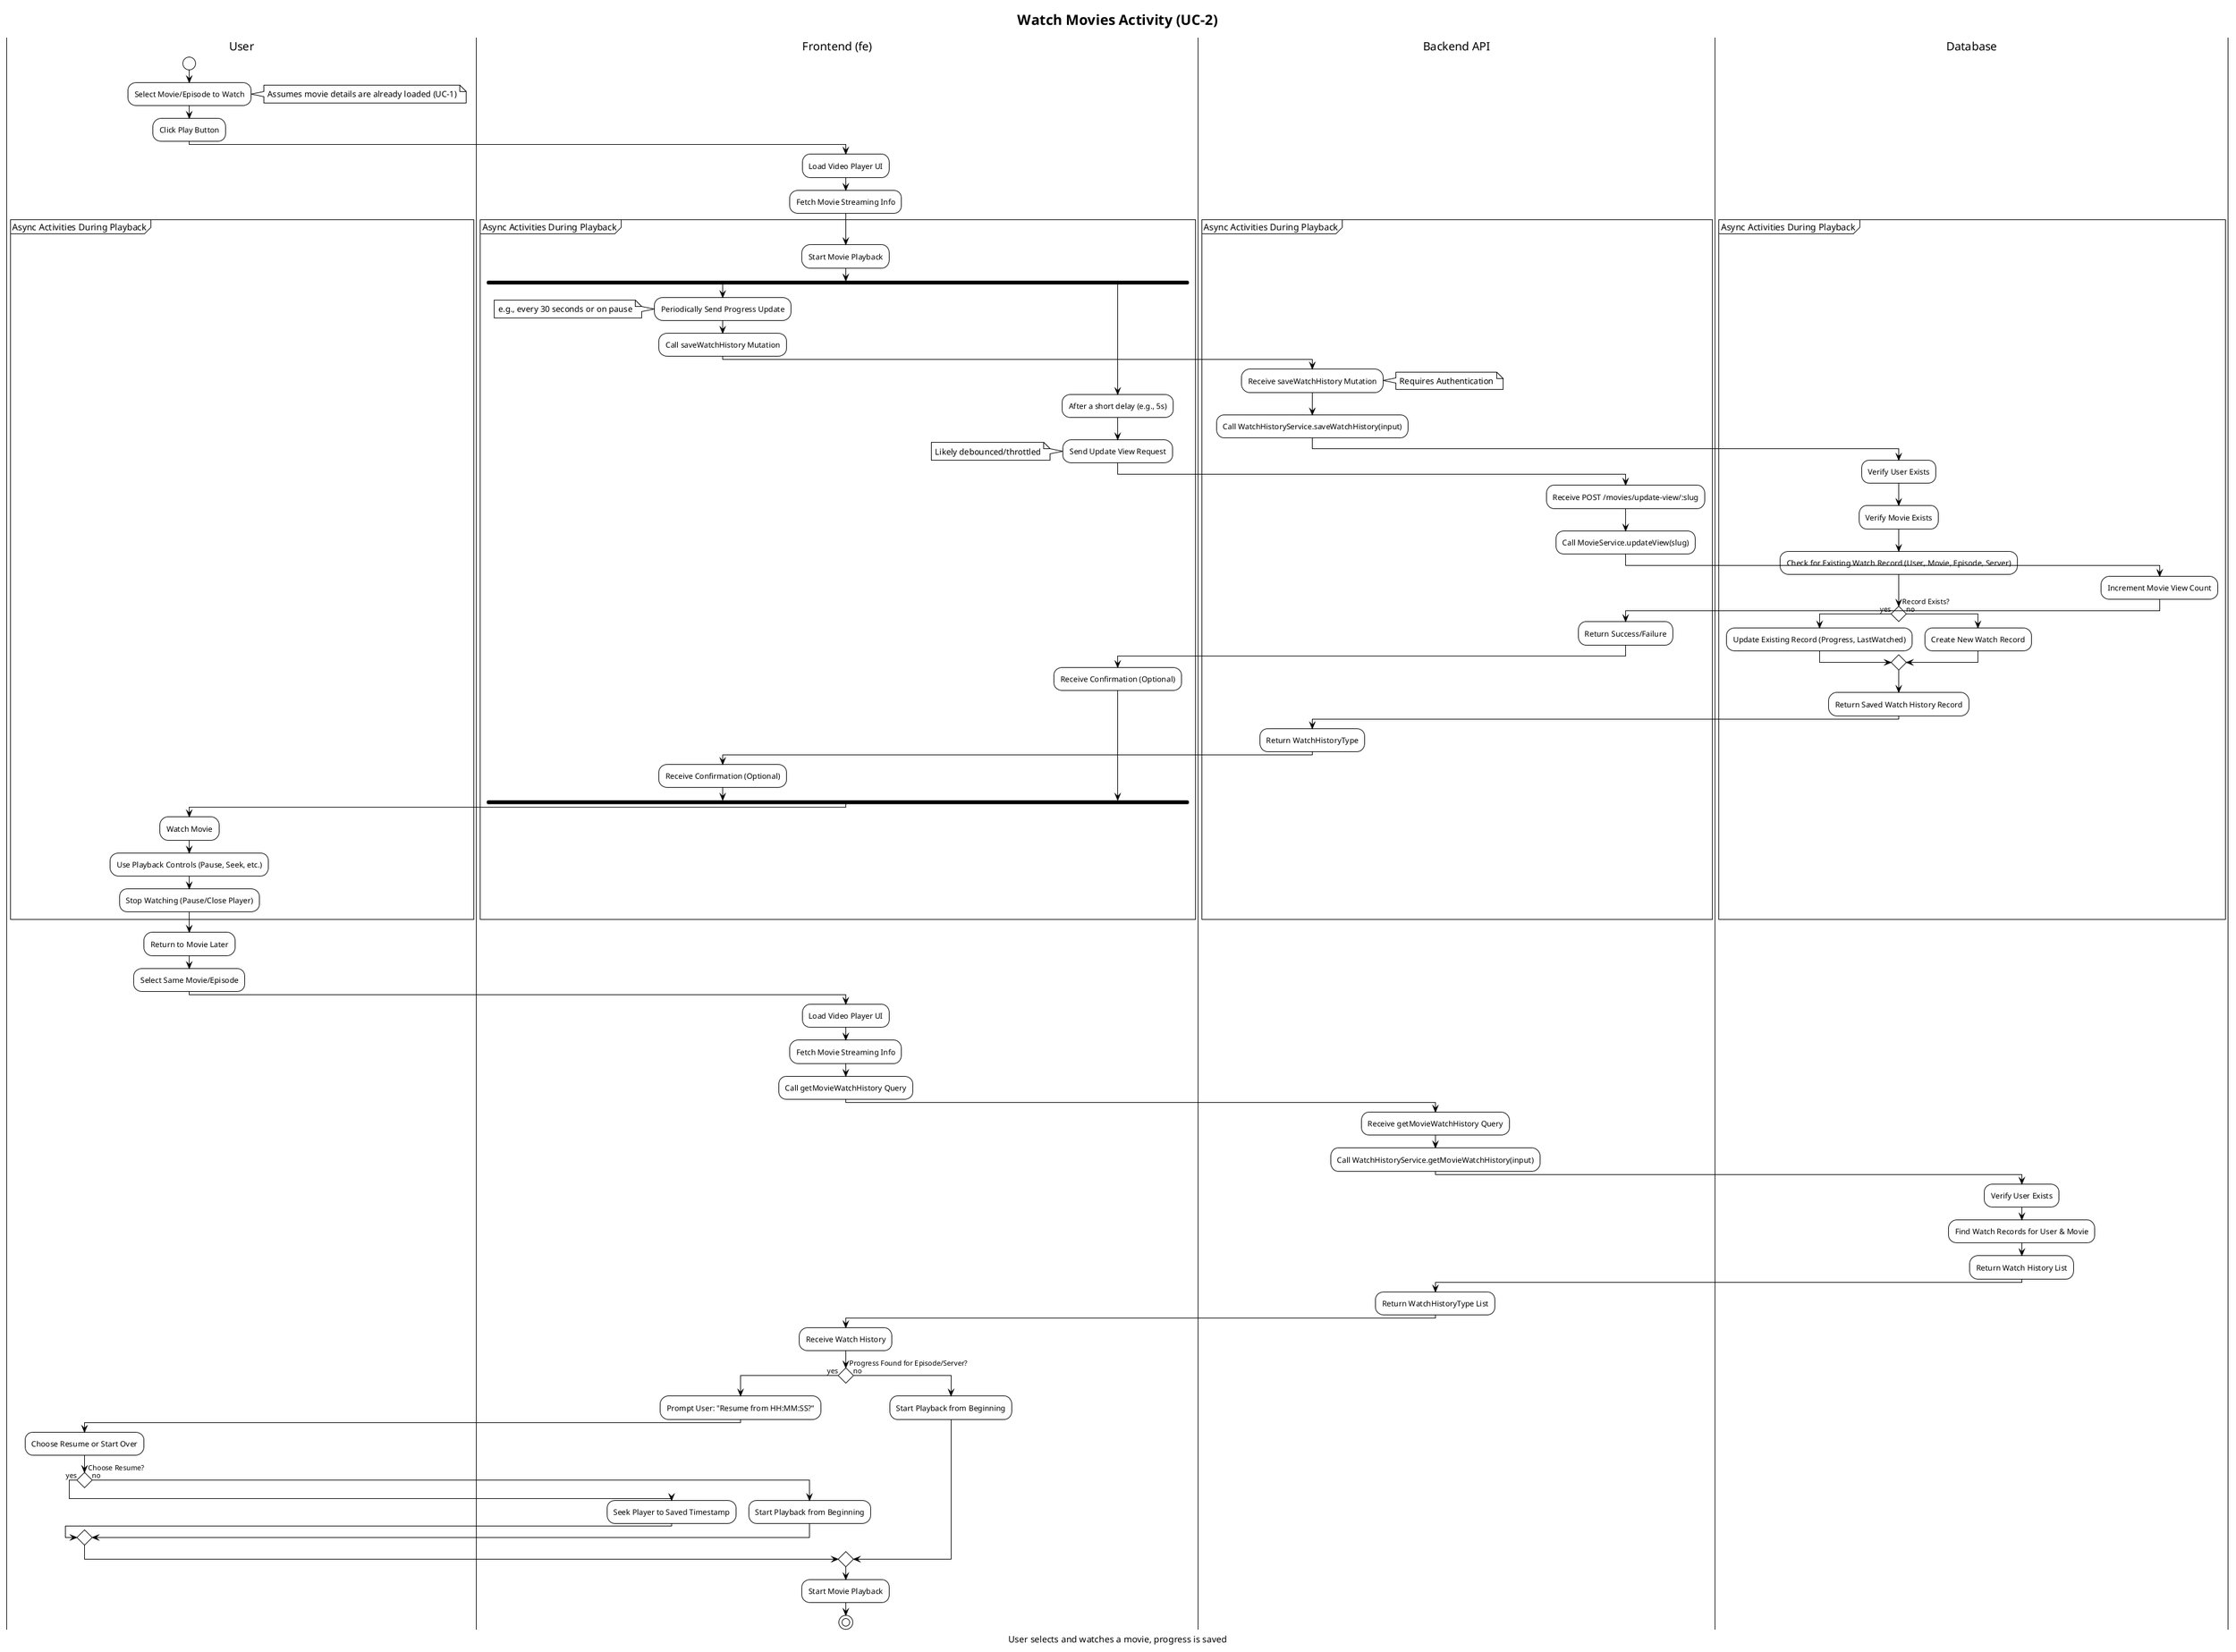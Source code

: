 @startuml UC-2 Watch Movies Activity Diagram
!theme plain
skinparam ConditionStyle diamond

title Watch Movies Activity (UC-2)
caption User selects and watches a movie, progress is saved

|User|
start
:Select Movie/Episode to Watch;
note right: Assumes movie details are already loaded (UC-1)
:Click Play Button;

|Frontend (fe)|
:Load Video Player UI;
:Fetch Movie Streaming Info;

partition "Async Activities During Playback" {
  |Frontend (fe)|
  :Start Movie Playback;

  fork
    |Frontend (fe)|
    :Periodically Send Progress Update;
    note left: e.g., every 30 seconds or on pause
    :Call saveWatchHistory Mutation;

    |Backend API|
    :Receive saveWatchHistory Mutation;
    note right: Requires Authentication
    :Call WatchHistoryService.saveWatchHistory(input);
    |Database|
    :Verify User Exists;
    :Verify Movie Exists;
    :Check for Existing Watch Record (User, Movie, Episode, Server);
    if (Record Exists?) then (yes)
      :Update Existing Record (Progress, LastWatched);
    else (no)
      :Create New Watch Record;
    endif
    :Return Saved Watch History Record;
    |Backend API|
    :Return WatchHistoryType;

    |Frontend (fe)|
    :Receive Confirmation (Optional);

  fork again
    |Frontend (fe)|
    :After a short delay (e.g., 5s);
    :Send Update View Request;
    note left: Likely debounced/throttled

    |Backend API|
    :Receive POST /movies/update-view/:slug;
    :Call MovieService.updateView(slug);
    |Database|
    :Increment Movie View Count;
    |Backend API|
    :Return Success/Failure;

    |Frontend (fe)|
    :Receive Confirmation (Optional);
  end fork

  |User|
  :Watch Movie;
  :Use Playback Controls (Pause, Seek, etc.);
  :Stop Watching (Pause/Close Player);

}

|User|
:Return to Movie Later;
:Select Same Movie/Episode;

|Frontend (fe)|
:Load Video Player UI;
:Fetch Movie Streaming Info;
:Call getMovieWatchHistory Query;

|Backend API|
:Receive getMovieWatchHistory Query;
:Call WatchHistoryService.getMovieWatchHistory(input);
|Database|
:Verify User Exists;
:Find Watch Records for User & Movie;
:Return Watch History List;
|Backend API|
:Return WatchHistoryType List;

|Frontend (fe)|
:Receive Watch History;
if (Progress Found for Episode/Server?) then (yes)
  :Prompt User: "Resume from HH:MM:SS?";
  |User|
  :Choose Resume or Start Over;
  if (Choose Resume?) then (yes)
    |Frontend (fe)|
    :Seek Player to Saved Timestamp;
  else (no)
    :Start Playback from Beginning;
  endif
else (no)
  :Start Playback from Beginning;
endif
:Start Movie Playback;

stop

@enduml
